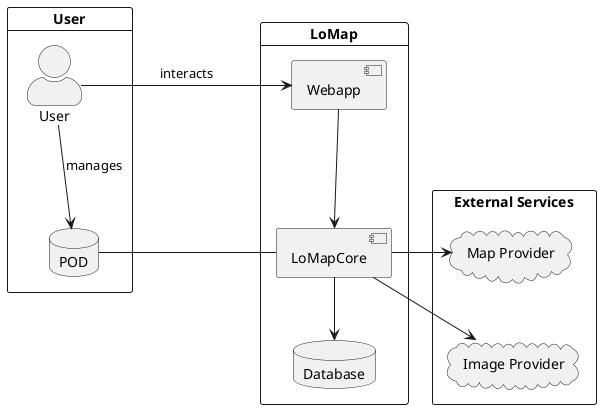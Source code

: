 @startuml
' Building Block View Diagram v1.0
' Level 1
skinparam actorStyle awesome
'-----------------------
'Definition of actors
'-----------------------
card LoMap {
    component Webapp as Frontend
    component LoMapCore as Backend
    database Database
}


card "User" as UserDat {
    actor User
    database POD
}

rectangle "External Services" {
    cloud "Map Provider" as MapService
    cloud "Image Provider" as ImgService
}


'-----------------------
'Definition of relations
'-----------------------

User -r-> Frontend : interacts
' Hidden relations help with spacing
User -[hidden]--- Frontend
User -d-> POD : manages
Frontend --> Backend
POD -l- Backend
Backend -d-> Database
Backend -r-> MapService
Backend -r-> ImgService
MapService -[hidden]- ImgService


@enduml